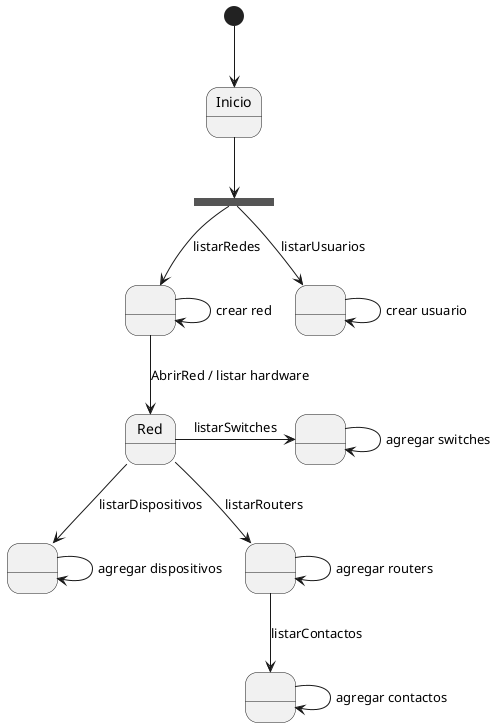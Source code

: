 @startuml proyecto

state fork_state <<fork>>

state NONAME_REDES as " "
state NONAME_USUARIOS as " "
state NONAME_DISPOSITIVOS as " "
state NONAME_ROUTERS as " "
state NONAME_CONTACTOS as " "
state NONAME_SWITCHES as " "

[*] --> Inicio
Inicio --> fork_state

'Usuarios
fork_state --> NONAME_USUARIOS: listarUsuarios
NONAME_USUARIOS --> NONAME_USUARIOS: crear usuario

'Redes
fork_state --> NONAME_REDES: listarRedes
NONAME_REDES --> NONAME_REDES: crear red
NONAME_REDES --> Red: AbrirRed / listar hardware

'Routers
Red --> NONAME_ROUTERS: listarRouters
NONAME_ROUTERS --> NONAME_ROUTERS: agregar routers

'Contactos
NONAME_ROUTERS --> NONAME_CONTACTOS: listarContactos
NONAME_CONTACTOS --> NONAME_CONTACTOS: agregar contactos

'Switches
Red -r-> NONAME_SWITCHES: listarSwitches
NONAME_SWITCHES --> NONAME_SWITCHES: agregar switches

'Dispositivos
Red --> NONAME_DISPOSITIVOS: listarDispositivos
NONAME_DISPOSITIVOS --> NONAME_DISPOSITIVOS: agregar dispositivos
@enduml
